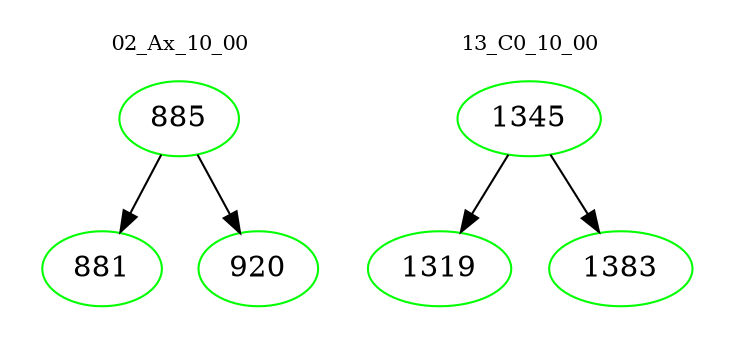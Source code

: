 digraph{
subgraph cluster_0 {
color = white
label = "02_Ax_10_00";
fontsize=10;
T0_885 [label="885", color="green"]
T0_885 -> T0_881 [color="black"]
T0_881 [label="881", color="green"]
T0_885 -> T0_920 [color="black"]
T0_920 [label="920", color="green"]
}
subgraph cluster_1 {
color = white
label = "13_C0_10_00";
fontsize=10;
T1_1345 [label="1345", color="green"]
T1_1345 -> T1_1319 [color="black"]
T1_1319 [label="1319", color="green"]
T1_1345 -> T1_1383 [color="black"]
T1_1383 [label="1383", color="green"]
}
}
